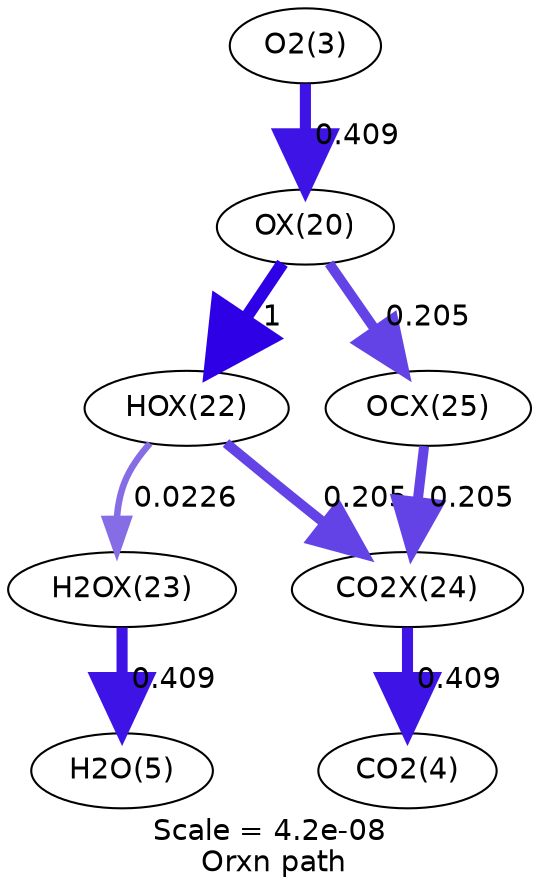 digraph reaction_paths {
center=1;
s4 -> s22[fontname="Helvetica", style="setlinewidth(5.33)", arrowsize=2.66, color="0.7, 0.909, 0.9"
, label=" 0.409"];
s22 -> s24[fontname="Helvetica", style="setlinewidth(6)", arrowsize=3, color="0.7, 1.5, 0.9"
, label=" 1"];
s22 -> s27[fontname="Helvetica", style="setlinewidth(4.8)", arrowsize=2.4, color="0.7, 0.705, 0.9"
, label=" 0.205"];
s24 -> s25[fontname="Helvetica", style="setlinewidth(3.14)", arrowsize=1.57, color="0.7, 0.523, 0.9"
, label=" 0.0226"];
s24 -> s26[fontname="Helvetica", style="setlinewidth(4.8)", arrowsize=2.4, color="0.7, 0.705, 0.9"
, label=" 0.205"];
s25 -> s6[fontname="Helvetica", style="setlinewidth(5.33)", arrowsize=2.66, color="0.7, 0.909, 0.9"
, label=" 0.409"];
s26 -> s5[fontname="Helvetica", style="setlinewidth(5.33)", arrowsize=2.66, color="0.7, 0.909, 0.9"
, label=" 0.409"];
s27 -> s26[fontname="Helvetica", style="setlinewidth(4.8)", arrowsize=2.4, color="0.7, 0.705, 0.9"
, label=" 0.205"];
s4 [ fontname="Helvetica", label="O2(3)"];
s5 [ fontname="Helvetica", label="CO2(4)"];
s6 [ fontname="Helvetica", label="H2O(5)"];
s22 [ fontname="Helvetica", label="OX(20)"];
s24 [ fontname="Helvetica", label="HOX(22)"];
s25 [ fontname="Helvetica", label="H2OX(23)"];
s26 [ fontname="Helvetica", label="CO2X(24)"];
s27 [ fontname="Helvetica", label="OCX(25)"];
 label = "Scale = 4.2e-08\l Orxn path";
 fontname = "Helvetica";
}
